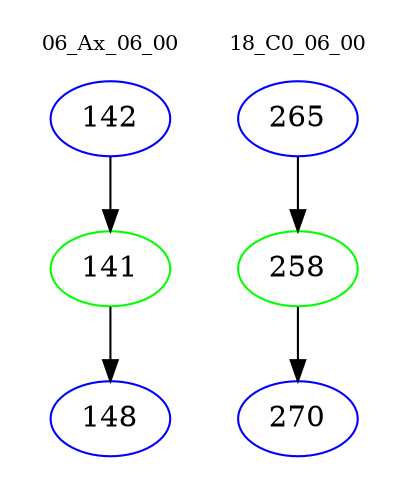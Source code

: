 digraph{
subgraph cluster_0 {
color = white
label = "06_Ax_06_00";
fontsize=10;
T0_142 [label="142", color="blue"]
T0_142 -> T0_141 [color="black"]
T0_141 [label="141", color="green"]
T0_141 -> T0_148 [color="black"]
T0_148 [label="148", color="blue"]
}
subgraph cluster_1 {
color = white
label = "18_C0_06_00";
fontsize=10;
T1_265 [label="265", color="blue"]
T1_265 -> T1_258 [color="black"]
T1_258 [label="258", color="green"]
T1_258 -> T1_270 [color="black"]
T1_270 [label="270", color="blue"]
}
}
